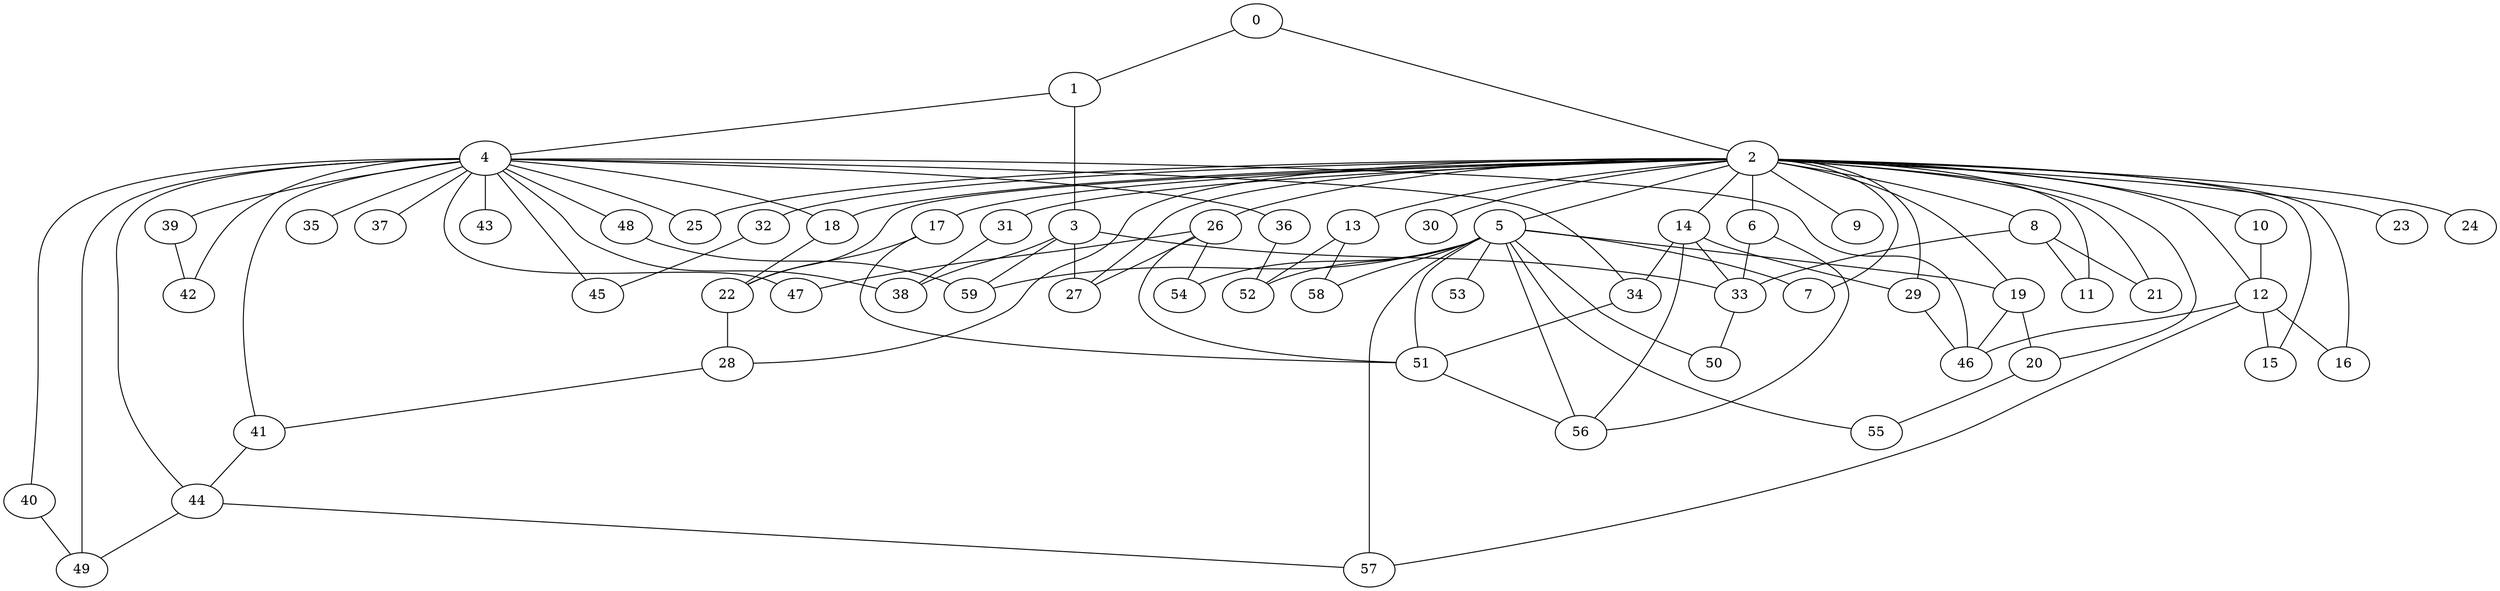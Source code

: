 
graph graphname {
    0 -- 1
0 -- 2
1 -- 3
1 -- 4
2 -- 5
2 -- 6
2 -- 7
2 -- 8
2 -- 9
2 -- 10
2 -- 11
2 -- 12
2 -- 13
2 -- 14
2 -- 15
2 -- 16
2 -- 17
2 -- 18
2 -- 19
2 -- 20
2 -- 21
2 -- 22
2 -- 23
2 -- 24
2 -- 25
2 -- 26
2 -- 27
2 -- 28
2 -- 29
2 -- 30
2 -- 31
2 -- 32
3 -- 33
3 -- 38
3 -- 59
3 -- 27
4 -- 34
4 -- 35
4 -- 36
4 -- 37
4 -- 38
4 -- 39
4 -- 40
4 -- 41
4 -- 42
4 -- 43
4 -- 44
4 -- 45
4 -- 46
4 -- 47
4 -- 48
4 -- 49
4 -- 18
4 -- 25
5 -- 50
5 -- 51
5 -- 52
5 -- 53
5 -- 54
5 -- 55
5 -- 56
5 -- 57
5 -- 58
5 -- 59
5 -- 19
5 -- 7
6 -- 33
6 -- 56
8 -- 33
8 -- 11
8 -- 21
10 -- 12
12 -- 16
12 -- 15
12 -- 46
12 -- 57
13 -- 58
13 -- 52
14 -- 33
14 -- 56
14 -- 34
14 -- 29
17 -- 51
17 -- 22
18 -- 22
19 -- 20
19 -- 46
20 -- 55
22 -- 28
26 -- 47
26 -- 54
26 -- 27
26 -- 51
28 -- 41
29 -- 46
31 -- 38
32 -- 45
33 -- 50
34 -- 51
36 -- 52
39 -- 42
40 -- 49
41 -- 44
44 -- 49
44 -- 57
48 -- 59
51 -- 56

}
